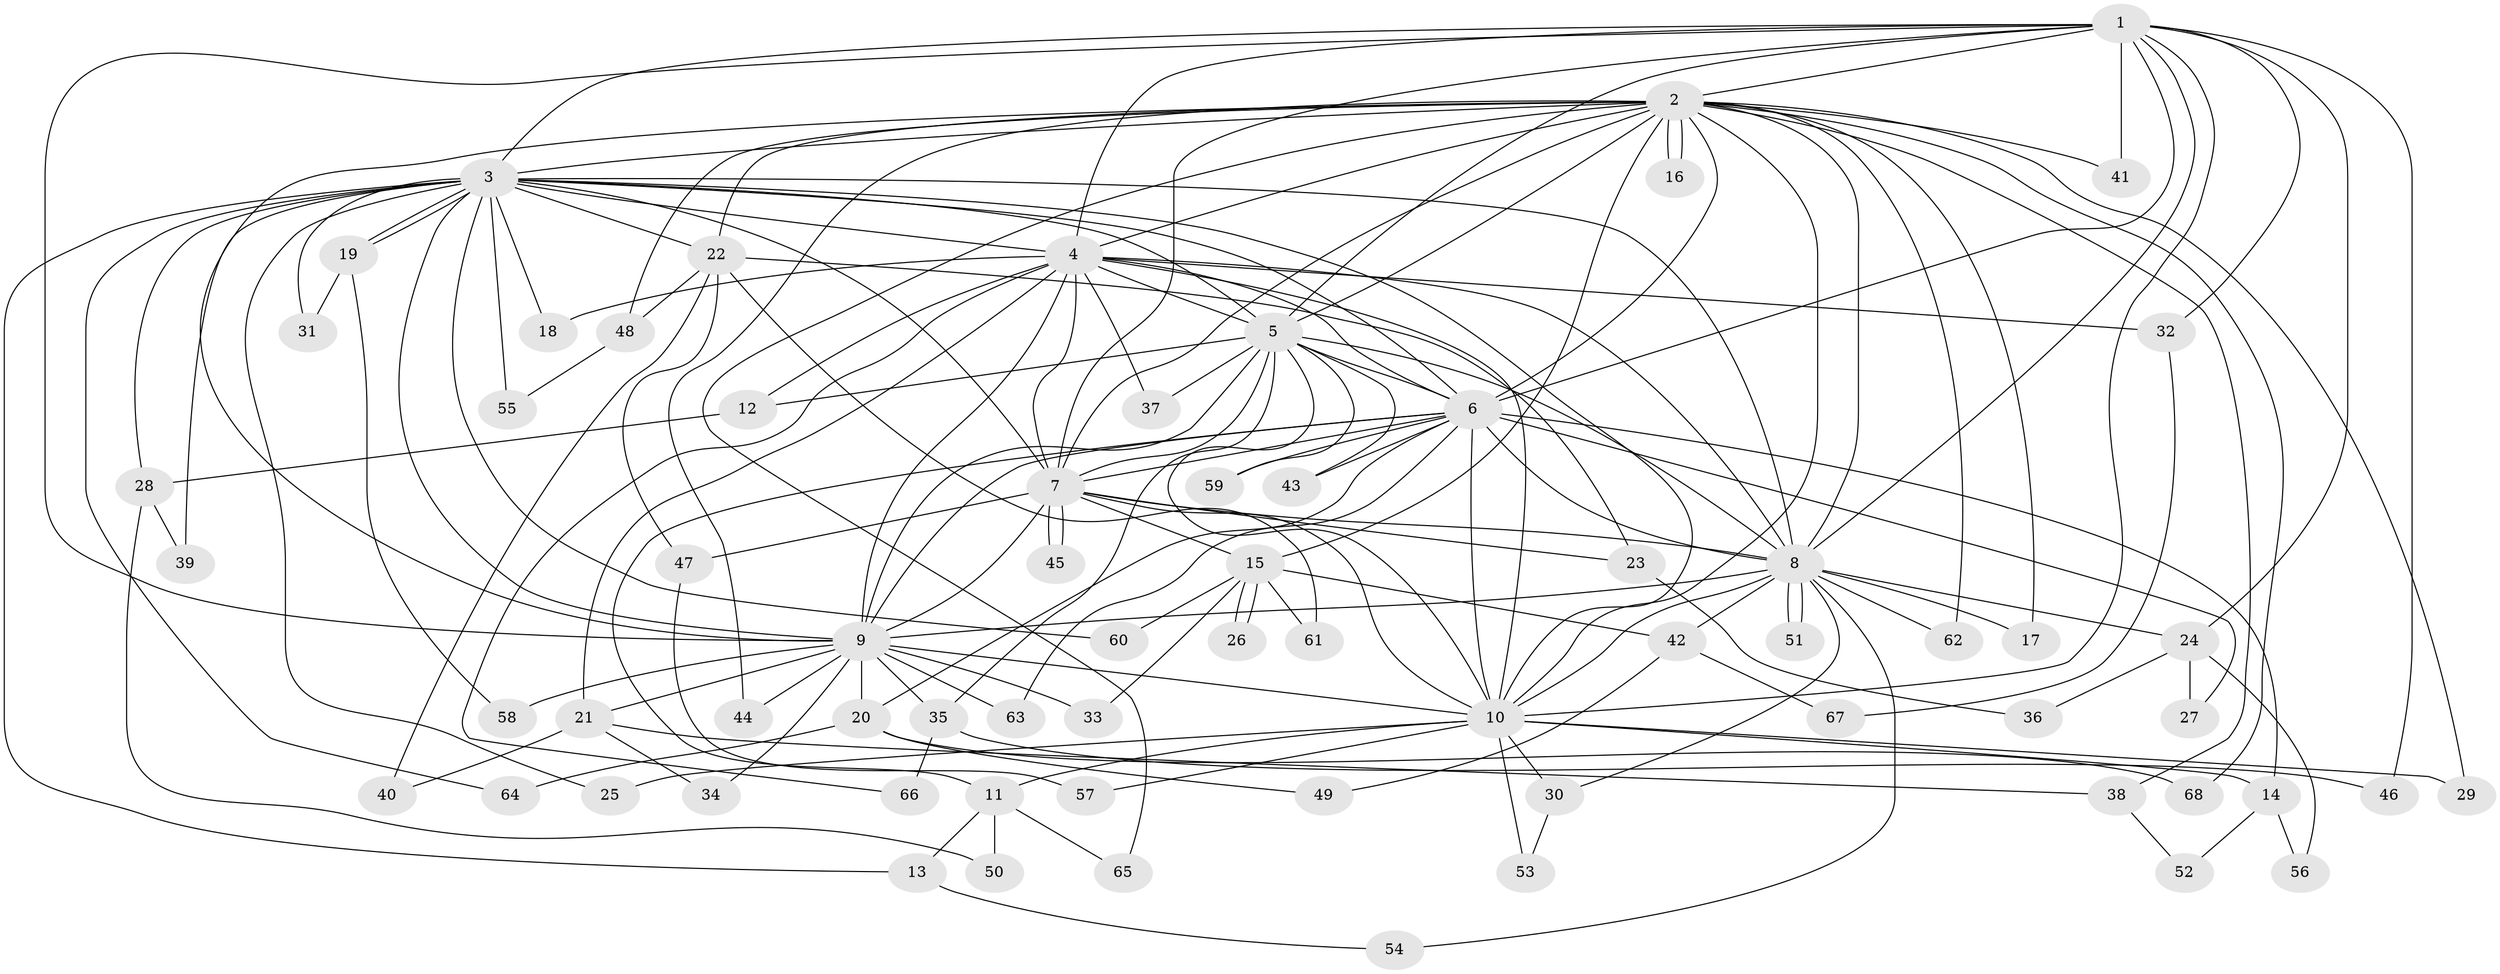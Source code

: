 // Generated by graph-tools (version 1.1) at 2025/49/03/09/25 03:49:38]
// undirected, 68 vertices, 161 edges
graph export_dot {
graph [start="1"]
  node [color=gray90,style=filled];
  1;
  2;
  3;
  4;
  5;
  6;
  7;
  8;
  9;
  10;
  11;
  12;
  13;
  14;
  15;
  16;
  17;
  18;
  19;
  20;
  21;
  22;
  23;
  24;
  25;
  26;
  27;
  28;
  29;
  30;
  31;
  32;
  33;
  34;
  35;
  36;
  37;
  38;
  39;
  40;
  41;
  42;
  43;
  44;
  45;
  46;
  47;
  48;
  49;
  50;
  51;
  52;
  53;
  54;
  55;
  56;
  57;
  58;
  59;
  60;
  61;
  62;
  63;
  64;
  65;
  66;
  67;
  68;
  1 -- 2;
  1 -- 3;
  1 -- 4;
  1 -- 5;
  1 -- 6;
  1 -- 7;
  1 -- 8;
  1 -- 9;
  1 -- 10;
  1 -- 24;
  1 -- 32;
  1 -- 41;
  1 -- 46;
  2 -- 3;
  2 -- 4;
  2 -- 5;
  2 -- 6;
  2 -- 7;
  2 -- 8;
  2 -- 9;
  2 -- 10;
  2 -- 15;
  2 -- 16;
  2 -- 16;
  2 -- 17;
  2 -- 22;
  2 -- 29;
  2 -- 38;
  2 -- 41;
  2 -- 44;
  2 -- 48;
  2 -- 62;
  2 -- 65;
  2 -- 68;
  3 -- 4;
  3 -- 5;
  3 -- 6;
  3 -- 7;
  3 -- 8;
  3 -- 9;
  3 -- 10;
  3 -- 13;
  3 -- 18;
  3 -- 19;
  3 -- 19;
  3 -- 22;
  3 -- 25;
  3 -- 28;
  3 -- 31;
  3 -- 39;
  3 -- 55;
  3 -- 60;
  3 -- 64;
  4 -- 5;
  4 -- 6;
  4 -- 7;
  4 -- 8;
  4 -- 9;
  4 -- 10;
  4 -- 12;
  4 -- 18;
  4 -- 21;
  4 -- 32;
  4 -- 37;
  4 -- 66;
  5 -- 6;
  5 -- 7;
  5 -- 8;
  5 -- 9;
  5 -- 10;
  5 -- 12;
  5 -- 35;
  5 -- 37;
  5 -- 43;
  5 -- 59;
  6 -- 7;
  6 -- 8;
  6 -- 9;
  6 -- 10;
  6 -- 11;
  6 -- 14;
  6 -- 20;
  6 -- 27;
  6 -- 43;
  6 -- 59;
  6 -- 63;
  7 -- 8;
  7 -- 9;
  7 -- 10;
  7 -- 15;
  7 -- 23;
  7 -- 45;
  7 -- 45;
  7 -- 47;
  8 -- 9;
  8 -- 10;
  8 -- 17;
  8 -- 24;
  8 -- 30;
  8 -- 42;
  8 -- 51;
  8 -- 51;
  8 -- 54;
  8 -- 62;
  9 -- 10;
  9 -- 20;
  9 -- 21;
  9 -- 33;
  9 -- 34;
  9 -- 35;
  9 -- 44;
  9 -- 58;
  9 -- 63;
  10 -- 11;
  10 -- 14;
  10 -- 25;
  10 -- 29;
  10 -- 30;
  10 -- 53;
  10 -- 57;
  11 -- 13;
  11 -- 50;
  11 -- 65;
  12 -- 28;
  13 -- 54;
  14 -- 52;
  14 -- 56;
  15 -- 26;
  15 -- 26;
  15 -- 33;
  15 -- 42;
  15 -- 60;
  15 -- 61;
  19 -- 31;
  19 -- 58;
  20 -- 49;
  20 -- 64;
  20 -- 68;
  21 -- 34;
  21 -- 38;
  21 -- 40;
  22 -- 23;
  22 -- 40;
  22 -- 47;
  22 -- 48;
  22 -- 61;
  23 -- 36;
  24 -- 27;
  24 -- 36;
  24 -- 56;
  28 -- 39;
  28 -- 50;
  30 -- 53;
  32 -- 67;
  35 -- 46;
  35 -- 66;
  38 -- 52;
  42 -- 49;
  42 -- 67;
  47 -- 57;
  48 -- 55;
}
